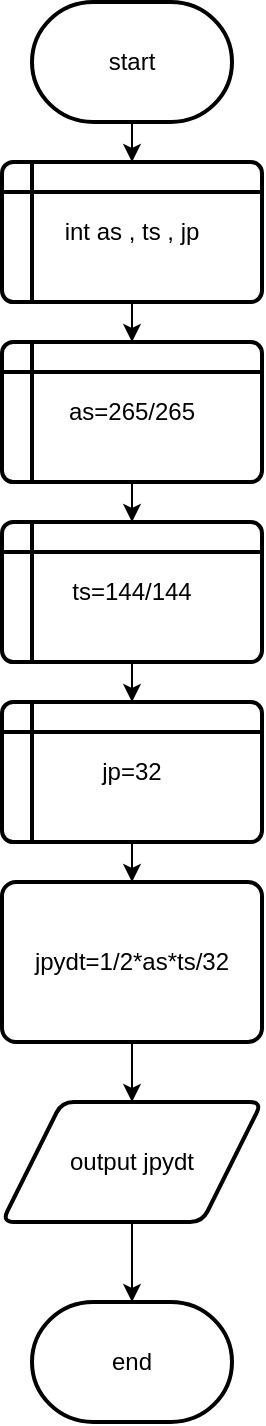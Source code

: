 <mxfile version="20.3.1" type="device"><diagram id="08-y7TrVcxsBjKXJCWfp" name="Page-1"><mxGraphModel dx="992" dy="539" grid="1" gridSize="10" guides="1" tooltips="1" connect="1" arrows="1" fold="1" page="1" pageScale="1" pageWidth="850" pageHeight="1100" math="0" shadow="0"><root><mxCell id="0"/><mxCell id="1" parent="0"/><mxCell id="YtcF6Pa01WFaS3Zvvl7g-11" value="" style="edgeStyle=orthogonalEdgeStyle;rounded=0;orthogonalLoop=1;jettySize=auto;html=1;" edge="1" parent="1" source="YtcF6Pa01WFaS3Zvvl7g-1" target="YtcF6Pa01WFaS3Zvvl7g-2"><mxGeometry relative="1" as="geometry"/></mxCell><mxCell id="YtcF6Pa01WFaS3Zvvl7g-1" value="start" style="strokeWidth=2;html=1;shape=mxgraph.flowchart.terminator;whiteSpace=wrap;" vertex="1" parent="1"><mxGeometry x="405" y="50" width="100" height="60" as="geometry"/></mxCell><mxCell id="YtcF6Pa01WFaS3Zvvl7g-12" value="" style="edgeStyle=orthogonalEdgeStyle;rounded=0;orthogonalLoop=1;jettySize=auto;html=1;" edge="1" parent="1" source="YtcF6Pa01WFaS3Zvvl7g-2" target="YtcF6Pa01WFaS3Zvvl7g-3"><mxGeometry relative="1" as="geometry"/></mxCell><mxCell id="YtcF6Pa01WFaS3Zvvl7g-2" value="int as , ts , jp" style="shape=internalStorage;whiteSpace=wrap;html=1;dx=15;dy=15;rounded=1;arcSize=8;strokeWidth=2;" vertex="1" parent="1"><mxGeometry x="390" y="130" width="130" height="70" as="geometry"/></mxCell><mxCell id="YtcF6Pa01WFaS3Zvvl7g-13" value="" style="edgeStyle=orthogonalEdgeStyle;rounded=0;orthogonalLoop=1;jettySize=auto;html=1;" edge="1" parent="1" source="YtcF6Pa01WFaS3Zvvl7g-3" target="YtcF6Pa01WFaS3Zvvl7g-4"><mxGeometry relative="1" as="geometry"/></mxCell><mxCell id="YtcF6Pa01WFaS3Zvvl7g-3" value="as=265/265" style="shape=internalStorage;whiteSpace=wrap;html=1;dx=15;dy=15;rounded=1;arcSize=8;strokeWidth=2;" vertex="1" parent="1"><mxGeometry x="390" y="220" width="130" height="70" as="geometry"/></mxCell><mxCell id="YtcF6Pa01WFaS3Zvvl7g-14" value="" style="edgeStyle=orthogonalEdgeStyle;rounded=0;orthogonalLoop=1;jettySize=auto;html=1;" edge="1" parent="1" source="YtcF6Pa01WFaS3Zvvl7g-4" target="YtcF6Pa01WFaS3Zvvl7g-5"><mxGeometry relative="1" as="geometry"/></mxCell><mxCell id="YtcF6Pa01WFaS3Zvvl7g-4" value="ts=144/144" style="shape=internalStorage;whiteSpace=wrap;html=1;dx=15;dy=15;rounded=1;arcSize=8;strokeWidth=2;" vertex="1" parent="1"><mxGeometry x="390" y="310" width="130" height="70" as="geometry"/></mxCell><mxCell id="YtcF6Pa01WFaS3Zvvl7g-15" value="" style="edgeStyle=orthogonalEdgeStyle;rounded=0;orthogonalLoop=1;jettySize=auto;html=1;" edge="1" parent="1" source="YtcF6Pa01WFaS3Zvvl7g-5" target="YtcF6Pa01WFaS3Zvvl7g-8"><mxGeometry relative="1" as="geometry"/></mxCell><mxCell id="YtcF6Pa01WFaS3Zvvl7g-5" value="jp=32" style="shape=internalStorage;whiteSpace=wrap;html=1;dx=15;dy=15;rounded=1;arcSize=8;strokeWidth=2;" vertex="1" parent="1"><mxGeometry x="390" y="400" width="130" height="70" as="geometry"/></mxCell><mxCell id="YtcF6Pa01WFaS3Zvvl7g-16" value="" style="edgeStyle=orthogonalEdgeStyle;rounded=0;orthogonalLoop=1;jettySize=auto;html=1;" edge="1" parent="1" source="YtcF6Pa01WFaS3Zvvl7g-8" target="YtcF6Pa01WFaS3Zvvl7g-9"><mxGeometry relative="1" as="geometry"/></mxCell><mxCell id="YtcF6Pa01WFaS3Zvvl7g-8" value="jpydt=1/2*as*ts/32" style="rounded=1;whiteSpace=wrap;html=1;absoluteArcSize=1;arcSize=14;strokeWidth=2;" vertex="1" parent="1"><mxGeometry x="390" y="490" width="130" height="80" as="geometry"/></mxCell><mxCell id="YtcF6Pa01WFaS3Zvvl7g-17" value="" style="edgeStyle=orthogonalEdgeStyle;rounded=0;orthogonalLoop=1;jettySize=auto;html=1;" edge="1" parent="1" source="YtcF6Pa01WFaS3Zvvl7g-9" target="YtcF6Pa01WFaS3Zvvl7g-10"><mxGeometry relative="1" as="geometry"/></mxCell><mxCell id="YtcF6Pa01WFaS3Zvvl7g-9" value="output jpydt" style="shape=parallelogram;html=1;strokeWidth=2;perimeter=parallelogramPerimeter;whiteSpace=wrap;rounded=1;arcSize=12;size=0.23;" vertex="1" parent="1"><mxGeometry x="390" y="600" width="130" height="60" as="geometry"/></mxCell><mxCell id="YtcF6Pa01WFaS3Zvvl7g-10" value="end" style="strokeWidth=2;html=1;shape=mxgraph.flowchart.terminator;whiteSpace=wrap;" vertex="1" parent="1"><mxGeometry x="405" y="700" width="100" height="60" as="geometry"/></mxCell></root></mxGraphModel></diagram></mxfile>